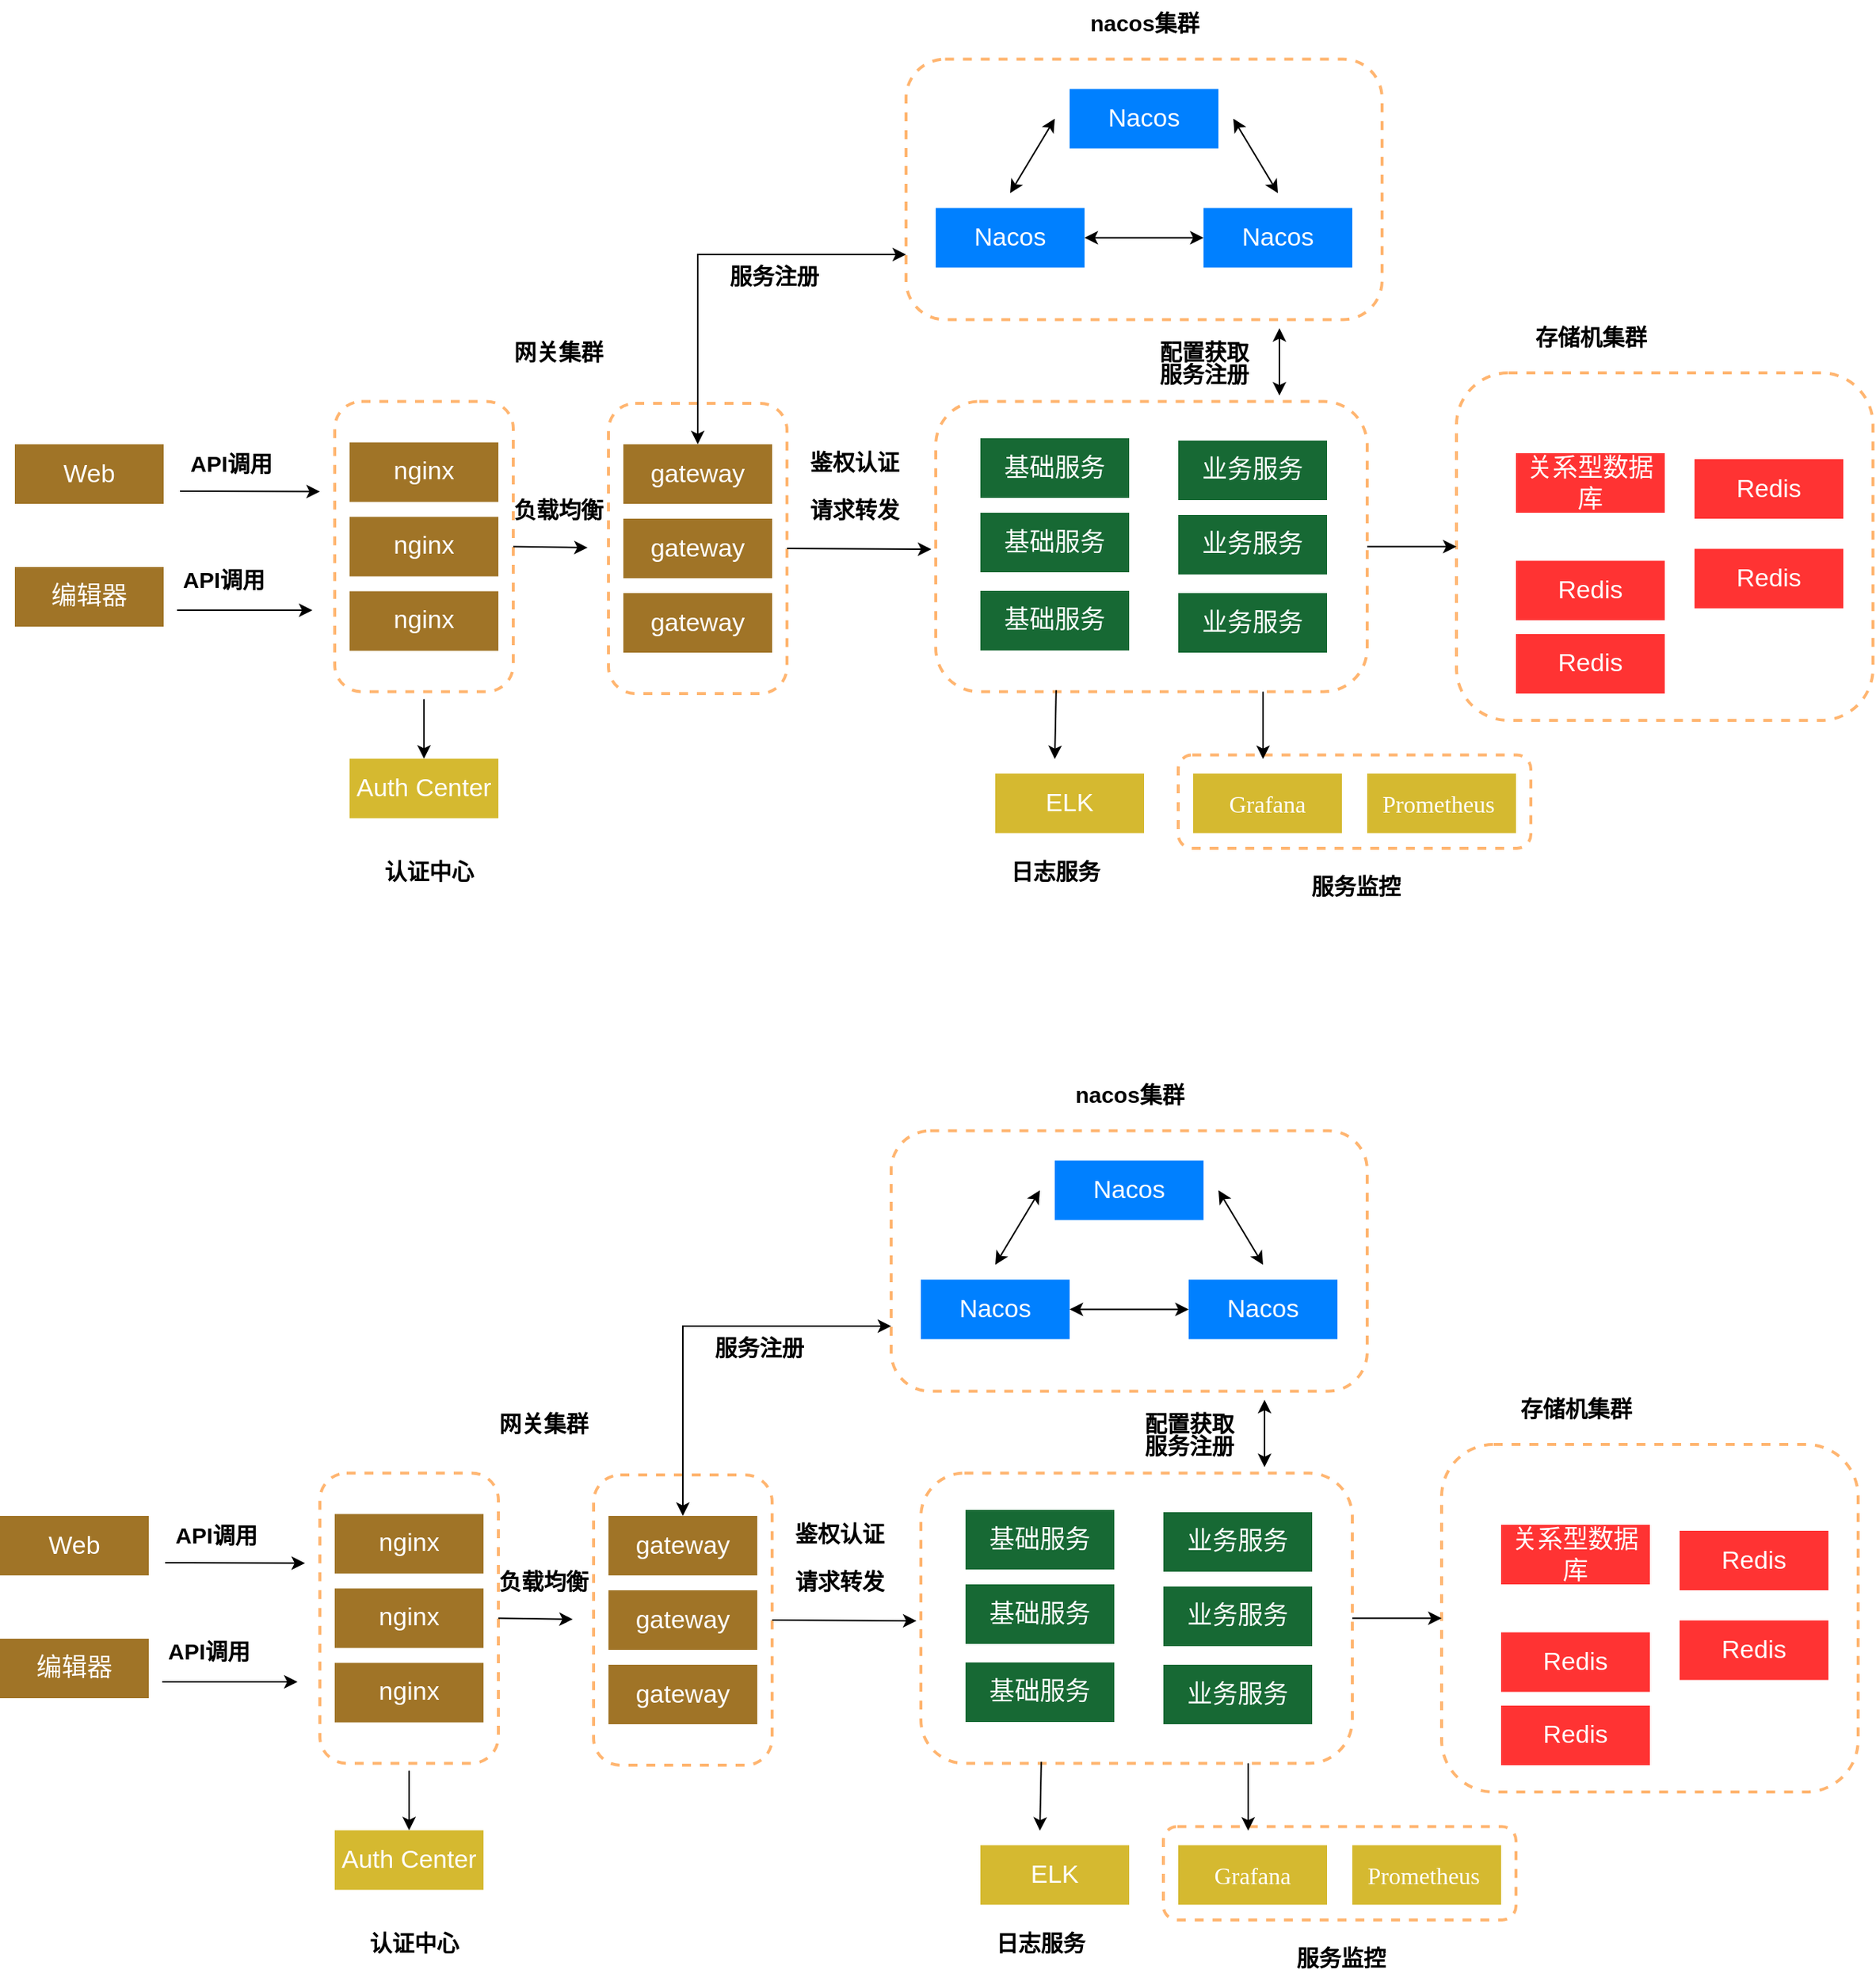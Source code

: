 <mxfile version="26.1.2">
  <diagram name="第 1 页" id="CDN1awkTx7iHZSeHB25q">
    <mxGraphModel dx="2344" dy="817" grid="1" gridSize="10" guides="1" tooltips="1" connect="1" arrows="1" fold="1" page="1" pageScale="1" pageWidth="827" pageHeight="1169" math="0" shadow="0">
      <root>
        <mxCell id="0" />
        <mxCell id="1" parent="0" />
        <mxCell id="YpanblVg95gVwMK05n6i-53" value="" style="rounded=1;whiteSpace=wrap;html=1;dashed=1;strokeColor=#FFB570;strokeWidth=2;" parent="1" vertex="1">
          <mxGeometry x="522" y="587.25" width="237" height="62.75" as="geometry" />
        </mxCell>
        <mxCell id="YpanblVg95gVwMK05n6i-47" value="" style="rounded=1;whiteSpace=wrap;html=1;dashed=1;strokeColor=#FFB570;strokeWidth=2;container=0;" parent="1" vertex="1">
          <mxGeometry x="139" y="351" width="120" height="195" as="geometry" />
        </mxCell>
        <mxCell id="YpanblVg95gVwMK05n6i-1" value="" style="rounded=1;whiteSpace=wrap;html=1;dashed=1;strokeColor=#FFB570;strokeWidth=2;" parent="1" vertex="1">
          <mxGeometry x="709" y="330.5" width="280" height="233.5" as="geometry" />
        </mxCell>
        <mxCell id="YpanblVg95gVwMK05n6i-7" value="" style="endArrow=classic;startArrow=classic;html=1;rounded=0;entryX=0;entryY=0.75;entryDx=0;entryDy=0;" parent="1" source="YpanblVg95gVwMK05n6i-4" target="YpanblVg95gVwMK05n6i-18" edge="1">
          <mxGeometry width="50" height="50" relative="1" as="geometry">
            <mxPoint x="259" y="409.75" as="sourcePoint" />
            <mxPoint x="309" y="359.75" as="targetPoint" />
            <Array as="points">
              <mxPoint x="199" y="251" />
            </Array>
          </mxGeometry>
        </mxCell>
        <mxCell id="YpanblVg95gVwMK05n6i-8" value="" style="endArrow=classic;html=1;rounded=0;" parent="1" edge="1">
          <mxGeometry width="50" height="50" relative="1" as="geometry">
            <mxPoint x="-149" y="410" as="sourcePoint" />
            <mxPoint x="-55" y="410.25" as="targetPoint" />
          </mxGeometry>
        </mxCell>
        <mxCell id="YpanblVg95gVwMK05n6i-9" value="API调用" style="text;html=1;align=center;verticalAlign=middle;resizable=0;points=[];autosize=1;strokeColor=none;fillColor=none;strokeWidth=3;fontSize=15;fontStyle=1" parent="1" vertex="1">
          <mxGeometry x="-155" y="375.75" width="80" height="30" as="geometry" />
        </mxCell>
        <mxCell id="YpanblVg95gVwMK05n6i-10" value="网关集群" style="text;html=1;align=center;verticalAlign=middle;resizable=0;points=[];autosize=1;strokeColor=none;fillColor=none;strokeWidth=3;fontSize=15;fontStyle=1" parent="1" vertex="1">
          <mxGeometry x="65" y="300.5" width="80" height="30" as="geometry" />
        </mxCell>
        <mxCell id="YpanblVg95gVwMK05n6i-11" value="nacos集群" style="text;html=1;align=center;verticalAlign=middle;resizable=0;points=[];autosize=1;strokeColor=none;fillColor=none;strokeWidth=3;fontSize=15;fontStyle=1" parent="1" vertex="1">
          <mxGeometry x="449" y="80" width="100" height="30" as="geometry" />
        </mxCell>
        <mxCell id="YpanblVg95gVwMK05n6i-12" style="edgeStyle=orthogonalEdgeStyle;rounded=0;orthogonalLoop=1;jettySize=auto;html=1;entryX=0;entryY=0.5;entryDx=0;entryDy=0;" parent="1" source="YpanblVg95gVwMK05n6i-13" target="YpanblVg95gVwMK05n6i-1" edge="1">
          <mxGeometry relative="1" as="geometry" />
        </mxCell>
        <mxCell id="YpanblVg95gVwMK05n6i-13" value="" style="rounded=1;whiteSpace=wrap;html=1;dashed=1;strokeColor=#FFB570;strokeWidth=2;" parent="1" vertex="1">
          <mxGeometry x="359" y="349.75" width="290" height="195" as="geometry" />
        </mxCell>
        <mxCell id="YpanblVg95gVwMK05n6i-14" value="&lt;font color=&quot;#ffffff&quot;&gt;基础服务&lt;/font&gt;" style="rounded=0;whiteSpace=wrap;html=1;fillColor=#176934;fontSize=17;strokeColor=none;" parent="1" vertex="1">
          <mxGeometry x="389" y="374.5" width="100" height="40" as="geometry" />
        </mxCell>
        <mxCell id="YpanblVg95gVwMK05n6i-15" value="&lt;span style=&quot;color: rgb(255, 255, 255);&quot;&gt;基础服务&lt;/span&gt;" style="rounded=0;whiteSpace=wrap;html=1;fillColor=#176934;fontSize=17;strokeColor=none;" parent="1" vertex="1">
          <mxGeometry x="389" y="424.5" width="100" height="40" as="geometry" />
        </mxCell>
        <mxCell id="YpanblVg95gVwMK05n6i-16" value="&lt;span style=&quot;color: rgb(255, 255, 255);&quot;&gt;基础服务&lt;/span&gt;" style="rounded=0;whiteSpace=wrap;html=1;fillColor=#176934;fontSize=17;strokeColor=none;" parent="1" vertex="1">
          <mxGeometry x="389" y="477" width="100" height="40" as="geometry" />
        </mxCell>
        <mxCell id="YpanblVg95gVwMK05n6i-17" value="" style="group" parent="1" vertex="1" connectable="0">
          <mxGeometry x="339" y="119.75" width="320" height="175" as="geometry" />
        </mxCell>
        <mxCell id="YpanblVg95gVwMK05n6i-18" value="" style="rounded=1;whiteSpace=wrap;html=1;dashed=1;strokeColor=#FFB570;strokeWidth=2;" parent="YpanblVg95gVwMK05n6i-17" vertex="1">
          <mxGeometry width="320" height="175" as="geometry" />
        </mxCell>
        <mxCell id="YpanblVg95gVwMK05n6i-19" value="&lt;font color=&quot;#ffffff&quot; style=&quot;font-size: 17px;&quot;&gt;Nacos&lt;/font&gt;" style="rounded=0;whiteSpace=wrap;html=1;fillColor=#0080ff;fontSize=17;strokeColor=none;" parent="YpanblVg95gVwMK05n6i-17" vertex="1">
          <mxGeometry x="110" y="20" width="100" height="40" as="geometry" />
        </mxCell>
        <mxCell id="YpanblVg95gVwMK05n6i-20" value="&lt;font color=&quot;#ffffff&quot; style=&quot;font-size: 17px;&quot;&gt;Nacos&lt;/font&gt;" style="rounded=0;whiteSpace=wrap;html=1;fillColor=#0080ff;fontSize=17;strokeColor=none;" parent="YpanblVg95gVwMK05n6i-17" vertex="1">
          <mxGeometry x="200" y="100" width="100" height="40" as="geometry" />
        </mxCell>
        <mxCell id="YpanblVg95gVwMK05n6i-21" value="&lt;font color=&quot;#ffffff&quot; style=&quot;font-size: 17px;&quot;&gt;Nacos&lt;/font&gt;" style="rounded=0;whiteSpace=wrap;html=1;fillColor=#0080ff;fontSize=17;strokeColor=none;" parent="YpanblVg95gVwMK05n6i-17" vertex="1">
          <mxGeometry x="20" y="100" width="100" height="40" as="geometry" />
        </mxCell>
        <mxCell id="YpanblVg95gVwMK05n6i-22" value="" style="endArrow=classic;startArrow=classic;html=1;rounded=0;" parent="YpanblVg95gVwMK05n6i-17" edge="1">
          <mxGeometry width="50" height="50" relative="1" as="geometry">
            <mxPoint x="70" y="90" as="sourcePoint" />
            <mxPoint x="100" y="40" as="targetPoint" />
          </mxGeometry>
        </mxCell>
        <mxCell id="YpanblVg95gVwMK05n6i-23" value="" style="endArrow=classic;startArrow=classic;html=1;rounded=0;" parent="YpanblVg95gVwMK05n6i-17" edge="1">
          <mxGeometry width="50" height="50" relative="1" as="geometry">
            <mxPoint x="250" y="90" as="sourcePoint" />
            <mxPoint x="220" y="40" as="targetPoint" />
          </mxGeometry>
        </mxCell>
        <mxCell id="YpanblVg95gVwMK05n6i-24" value="" style="endArrow=classic;startArrow=classic;html=1;rounded=0;" parent="YpanblVg95gVwMK05n6i-17" edge="1">
          <mxGeometry width="50" height="50" relative="1" as="geometry">
            <mxPoint x="200" y="120" as="sourcePoint" />
            <mxPoint x="120" y="120" as="targetPoint" />
          </mxGeometry>
        </mxCell>
        <mxCell id="YpanblVg95gVwMK05n6i-25" value="" style="endArrow=classic;html=1;rounded=0;exitX=1;exitY=0.5;exitDx=0;exitDy=0;" parent="1" source="YpanblVg95gVwMK05n6i-47" edge="1">
          <mxGeometry width="50" height="50" relative="1" as="geometry">
            <mxPoint x="269" y="445.5" as="sourcePoint" />
            <mxPoint x="356" y="449" as="targetPoint" />
          </mxGeometry>
        </mxCell>
        <mxCell id="YpanblVg95gVwMK05n6i-26" value="&lt;font color=&quot;#ffffff&quot;&gt;Auth Center&lt;/font&gt;" style="rounded=0;whiteSpace=wrap;html=1;fillColor=#d5b930;fontSize=17;strokeColor=none;" parent="1" vertex="1">
          <mxGeometry x="-35" y="589.75" width="100" height="40" as="geometry" />
        </mxCell>
        <mxCell id="YpanblVg95gVwMK05n6i-27" value="" style="endArrow=classic;html=1;rounded=0;entryX=0.5;entryY=0;entryDx=0;entryDy=0;" parent="1" target="YpanblVg95gVwMK05n6i-26" edge="1">
          <mxGeometry width="50" height="50" relative="1" as="geometry">
            <mxPoint x="15" y="549.75" as="sourcePoint" />
            <mxPoint x="45" y="457.75" as="targetPoint" />
          </mxGeometry>
        </mxCell>
        <mxCell id="YpanblVg95gVwMK05n6i-28" value="认证中心" style="text;html=1;align=center;verticalAlign=middle;resizable=0;points=[];autosize=1;strokeColor=none;fillColor=none;strokeWidth=3;fontSize=15;fontStyle=1" parent="1" vertex="1">
          <mxGeometry x="-22" y="649.75" width="80" height="30" as="geometry" />
        </mxCell>
        <mxCell id="YpanblVg95gVwMK05n6i-29" value="&lt;font color=&quot;#ffffff&quot;&gt;ELK&lt;/font&gt;" style="rounded=0;whiteSpace=wrap;html=1;fillColor=#d5b930;fontSize=17;strokeColor=none;" parent="1" vertex="1">
          <mxGeometry x="399" y="599.75" width="100" height="40" as="geometry" />
        </mxCell>
        <mxCell id="YpanblVg95gVwMK05n6i-30" value="" style="endArrow=classic;html=1;rounded=0;exitX=0.279;exitY=0.995;exitDx=0;exitDy=0;exitPerimeter=0;" parent="1" source="YpanblVg95gVwMK05n6i-13" edge="1">
          <mxGeometry width="50" height="50" relative="1" as="geometry">
            <mxPoint x="209" y="554.75" as="sourcePoint" />
            <mxPoint x="439" y="590" as="targetPoint" />
          </mxGeometry>
        </mxCell>
        <mxCell id="YpanblVg95gVwMK05n6i-31" value="日志服务" style="text;html=1;align=center;verticalAlign=middle;resizable=0;points=[];autosize=1;strokeColor=none;fillColor=none;strokeWidth=3;fontSize=15;fontStyle=1" parent="1" vertex="1">
          <mxGeometry x="399" y="650" width="80" height="30" as="geometry" />
        </mxCell>
        <mxCell id="YpanblVg95gVwMK05n6i-32" value="&lt;span style=&quot;font-size:12.0pt;mso-bidi-font-size:&lt;br/&gt;11.0pt;line-height:150%;font-family:&amp;quot;Times New Roman&amp;quot;,serif;mso-fareast-font-family:&lt;br/&gt;宋体;mso-bidi-theme-font:minor-bidi;mso-font-kerning:1.0pt;mso-ansi-language:&lt;br/&gt;EN-US;mso-fareast-language:ZH-CN;mso-bidi-language:AR-SA&quot; lang=&quot;EN-US&quot;&gt;Grafana&lt;/span&gt;" style="rounded=0;whiteSpace=wrap;html=1;fillColor=#d5b930;fontSize=17;strokeColor=none;fontColor=#FFFFFF;" parent="1" vertex="1">
          <mxGeometry x="532" y="599.75" width="100" height="40" as="geometry" />
        </mxCell>
        <mxCell id="YpanblVg95gVwMK05n6i-33" value="" style="endArrow=classic;html=1;rounded=0;exitX=0.279;exitY=0.995;exitDx=0;exitDy=0;exitPerimeter=0;" parent="1" edge="1">
          <mxGeometry width="50" height="50" relative="1" as="geometry">
            <mxPoint x="579" y="544.75" as="sourcePoint" />
            <mxPoint x="579" y="590" as="targetPoint" />
          </mxGeometry>
        </mxCell>
        <mxCell id="YpanblVg95gVwMK05n6i-34" value="服务监控" style="text;html=1;align=center;verticalAlign=middle;resizable=0;points=[];autosize=1;strokeColor=none;fillColor=none;strokeWidth=3;fontSize=15;fontStyle=1" parent="1" vertex="1">
          <mxGeometry x="600.5" y="660" width="80" height="30" as="geometry" />
        </mxCell>
        <mxCell id="YpanblVg95gVwMK05n6i-35" value="&lt;font color=&quot;#ffffff&quot;&gt;关系型数据库&lt;/font&gt;" style="rounded=0;whiteSpace=wrap;html=1;fillColor=#FF3333;fontSize=17;strokeColor=none;" parent="1" vertex="1">
          <mxGeometry x="749" y="384.5" width="100" height="40" as="geometry" />
        </mxCell>
        <mxCell id="YpanblVg95gVwMK05n6i-36" value="&lt;font color=&quot;#ffffff&quot;&gt;Redis&lt;/font&gt;" style="rounded=0;whiteSpace=wrap;html=1;fillColor=#FF3333;fontSize=17;strokeColor=none;" parent="1" vertex="1">
          <mxGeometry x="749" y="456.75" width="100" height="40" as="geometry" />
        </mxCell>
        <mxCell id="YpanblVg95gVwMK05n6i-37" value="&lt;font color=&quot;#ffffff&quot;&gt;业务服务&lt;/font&gt;" style="rounded=0;whiteSpace=wrap;html=1;fillColor=#176934;fontSize=17;strokeColor=none;" parent="1" vertex="1">
          <mxGeometry x="522" y="376" width="100" height="40" as="geometry" />
        </mxCell>
        <mxCell id="YpanblVg95gVwMK05n6i-38" value="&lt;span style=&quot;color: rgb(255, 255, 255);&quot;&gt;业务服务&lt;/span&gt;" style="rounded=0;whiteSpace=wrap;html=1;fillColor=#176934;fontSize=17;strokeColor=none;" parent="1" vertex="1">
          <mxGeometry x="522" y="426" width="100" height="40" as="geometry" />
        </mxCell>
        <mxCell id="YpanblVg95gVwMK05n6i-39" value="&lt;span style=&quot;color: rgb(255, 255, 255);&quot;&gt;业务服务&lt;/span&gt;" style="rounded=0;whiteSpace=wrap;html=1;fillColor=#176934;fontSize=17;strokeColor=none;" parent="1" vertex="1">
          <mxGeometry x="522" y="478.5" width="100" height="40" as="geometry" />
        </mxCell>
        <mxCell id="YpanblVg95gVwMK05n6i-3" value="" style="rounded=1;whiteSpace=wrap;html=1;dashed=1;strokeColor=#FFB570;strokeWidth=2;container=0;" parent="1" vertex="1">
          <mxGeometry x="-45" y="349.75" width="120" height="195" as="geometry" />
        </mxCell>
        <mxCell id="YpanblVg95gVwMK05n6i-4" value="&lt;font color=&quot;#ffffff&quot;&gt;gateway&lt;/font&gt;" style="rounded=0;whiteSpace=wrap;html=1;fillColor=#a07427;fontSize=17;strokeColor=none;container=0;" parent="1" vertex="1">
          <mxGeometry x="149" y="378.5" width="100" height="40" as="geometry" />
        </mxCell>
        <mxCell id="YpanblVg95gVwMK05n6i-5" value="&lt;font color=&quot;#ffffff&quot;&gt;gateway&lt;/font&gt;" style="rounded=0;whiteSpace=wrap;html=1;fillColor=#a07427;fontSize=17;strokeColor=none;container=0;" parent="1" vertex="1">
          <mxGeometry x="149" y="428.5" width="100" height="40" as="geometry" />
        </mxCell>
        <mxCell id="YpanblVg95gVwMK05n6i-6" value="&lt;font color=&quot;#ffffff&quot;&gt;gateway&lt;/font&gt;" style="rounded=0;whiteSpace=wrap;html=1;fillColor=#a07427;fontSize=17;strokeColor=none;container=0;" parent="1" vertex="1">
          <mxGeometry x="149" y="478.5" width="100" height="40" as="geometry" />
        </mxCell>
        <mxCell id="YpanblVg95gVwMK05n6i-40" value="&lt;font color=&quot;#ffffff&quot;&gt;nginx&lt;/font&gt;" style="rounded=0;whiteSpace=wrap;html=1;fillColor=#a07427;fontSize=17;strokeColor=none;container=0;" parent="1" vertex="1">
          <mxGeometry x="-35" y="377.25" width="100" height="40" as="geometry" />
        </mxCell>
        <mxCell id="YpanblVg95gVwMK05n6i-41" value="&lt;span style=&quot;color: rgb(255, 255, 255);&quot;&gt;nginx&lt;/span&gt;" style="rounded=0;whiteSpace=wrap;html=1;fillColor=#a07427;fontSize=17;strokeColor=none;container=0;" parent="1" vertex="1">
          <mxGeometry x="-35" y="427.25" width="100" height="40" as="geometry" />
        </mxCell>
        <mxCell id="YpanblVg95gVwMK05n6i-42" value="&lt;span style=&quot;color: rgb(255, 255, 255);&quot;&gt;nginx&lt;/span&gt;" style="rounded=0;whiteSpace=wrap;html=1;fillColor=#a07427;fontSize=17;strokeColor=none;container=0;" parent="1" vertex="1">
          <mxGeometry x="-35" y="477.25" width="100" height="40" as="geometry" />
        </mxCell>
        <mxCell id="YpanblVg95gVwMK05n6i-43" value="&lt;font color=&quot;#ffffff&quot;&gt;Web&lt;/font&gt;" style="rounded=0;whiteSpace=wrap;html=1;fillColor=#a07427;fontSize=17;strokeColor=none;container=0;" parent="1" vertex="1">
          <mxGeometry x="-260" y="378.5" width="100" height="40" as="geometry" />
        </mxCell>
        <mxCell id="YpanblVg95gVwMK05n6i-44" value="&lt;font color=&quot;#ffffff&quot;&gt;编辑器&lt;/font&gt;" style="rounded=0;whiteSpace=wrap;html=1;fillColor=#a07427;fontSize=17;strokeColor=none;container=0;" parent="1" vertex="1">
          <mxGeometry x="-260" y="461" width="100" height="40" as="geometry" />
        </mxCell>
        <mxCell id="YpanblVg95gVwMK05n6i-45" value="" style="endArrow=classic;html=1;rounded=0;" parent="1" edge="1">
          <mxGeometry width="50" height="50" relative="1" as="geometry">
            <mxPoint x="-151" y="490" as="sourcePoint" />
            <mxPoint x="-60" y="490" as="targetPoint" />
          </mxGeometry>
        </mxCell>
        <mxCell id="YpanblVg95gVwMK05n6i-46" value="API调用" style="text;html=1;align=center;verticalAlign=middle;resizable=0;points=[];autosize=1;strokeColor=none;fillColor=none;strokeWidth=3;fontSize=15;fontStyle=1" parent="1" vertex="1">
          <mxGeometry x="-160" y="453.5" width="80" height="30" as="geometry" />
        </mxCell>
        <mxCell id="YpanblVg95gVwMK05n6i-48" value="" style="endArrow=classic;html=1;rounded=0;exitX=1;exitY=0.5;exitDx=0;exitDy=0;" parent="1" source="YpanblVg95gVwMK05n6i-3" edge="1">
          <mxGeometry width="50" height="50" relative="1" as="geometry">
            <mxPoint x="39" y="442.25" as="sourcePoint" />
            <mxPoint x="125" y="448" as="targetPoint" />
          </mxGeometry>
        </mxCell>
        <mxCell id="YpanblVg95gVwMK05n6i-50" value="负载均衡" style="text;html=1;align=center;verticalAlign=middle;resizable=0;points=[];autosize=1;strokeColor=none;fillColor=none;strokeWidth=3;fontSize=15;fontStyle=1" parent="1" vertex="1">
          <mxGeometry x="65" y="407.25" width="80" height="30" as="geometry" />
        </mxCell>
        <mxCell id="YpanblVg95gVwMK05n6i-51" value="请求转发" style="text;html=1;align=center;verticalAlign=middle;resizable=0;points=[];autosize=1;strokeColor=none;fillColor=none;strokeWidth=3;fontSize=15;fontStyle=1" parent="1" vertex="1">
          <mxGeometry x="264" y="407.25" width="80" height="30" as="geometry" />
        </mxCell>
        <mxCell id="YpanblVg95gVwMK05n6i-52" value="&lt;span lang=&quot;EN-US&quot; style=&quot;font-size:12.0pt;mso-bidi-font-size:&lt;br/&gt;11.0pt;line-height:150%;font-family:&amp;quot;Times New Roman&amp;quot;,serif;mso-fareast-font-family:&lt;br/&gt;宋体;mso-bidi-theme-font:minor-bidi;mso-font-kerning:1.0pt;mso-ansi-language:&lt;br/&gt;EN-US;mso-fareast-language:ZH-CN;mso-bidi-language:AR-SA&quot;&gt;Prometheus&amp;nbsp;&lt;/span&gt;" style="rounded=0;whiteSpace=wrap;html=1;fillColor=#d5b930;fontSize=17;strokeColor=none;fontColor=#FFFFFF;" parent="1" vertex="1">
          <mxGeometry x="649" y="599.75" width="100" height="40" as="geometry" />
        </mxCell>
        <mxCell id="YpanblVg95gVwMK05n6i-54" value="存储机集群" style="text;html=1;align=center;verticalAlign=middle;resizable=0;points=[];autosize=1;strokeColor=none;fillColor=none;strokeWidth=3;fontSize=15;fontStyle=1" parent="1" vertex="1">
          <mxGeometry x="749" y="291" width="100" height="30" as="geometry" />
        </mxCell>
        <mxCell id="YpanblVg95gVwMK05n6i-56" value="&lt;font color=&quot;#ffffff&quot;&gt;Redis&lt;/font&gt;" style="rounded=0;whiteSpace=wrap;html=1;fillColor=#FF3333;fontSize=17;strokeColor=none;" parent="1" vertex="1">
          <mxGeometry x="749" y="506" width="100" height="40" as="geometry" />
        </mxCell>
        <mxCell id="YpanblVg95gVwMK05n6i-57" value="&lt;font color=&quot;#ffffff&quot;&gt;Redis&lt;/font&gt;" style="rounded=0;whiteSpace=wrap;html=1;fillColor=#FF3333;fontSize=17;strokeColor=none;" parent="1" vertex="1">
          <mxGeometry x="869" y="388.5" width="100" height="40" as="geometry" />
        </mxCell>
        <mxCell id="YpanblVg95gVwMK05n6i-58" value="&lt;font color=&quot;#ffffff&quot;&gt;Redis&lt;/font&gt;" style="rounded=0;whiteSpace=wrap;html=1;fillColor=#FF3333;fontSize=17;strokeColor=none;" parent="1" vertex="1">
          <mxGeometry x="869" y="448.75" width="100" height="40" as="geometry" />
        </mxCell>
        <mxCell id="YpanblVg95gVwMK05n6i-60" value="服务注册" style="text;html=1;align=center;verticalAlign=middle;resizable=0;points=[];autosize=1;strokeColor=none;fillColor=none;strokeWidth=3;fontSize=15;fontStyle=1" parent="1" vertex="1">
          <mxGeometry x="210" y="250" width="80" height="30" as="geometry" />
        </mxCell>
        <mxCell id="YpanblVg95gVwMK05n6i-61" value="鉴权认证" style="text;html=1;align=center;verticalAlign=middle;resizable=0;points=[];autosize=1;strokeColor=none;fillColor=none;strokeWidth=3;fontSize=15;fontStyle=1" parent="1" vertex="1">
          <mxGeometry x="264" y="374.5" width="80" height="30" as="geometry" />
        </mxCell>
        <mxCell id="YpanblVg95gVwMK05n6i-62" value="服务注册" style="text;html=1;align=center;verticalAlign=middle;resizable=0;points=[];autosize=1;strokeColor=none;fillColor=none;strokeWidth=3;fontSize=15;fontStyle=1" parent="1" vertex="1">
          <mxGeometry x="499" y="315.75" width="80" height="30" as="geometry" />
        </mxCell>
        <mxCell id="YpanblVg95gVwMK05n6i-63" value="" style="endArrow=classic;html=1;rounded=0;exitX=0.279;exitY=0.995;exitDx=0;exitDy=0;exitPerimeter=0;startArrow=classic;startFill=1;" parent="1" edge="1">
          <mxGeometry width="50" height="50" relative="1" as="geometry">
            <mxPoint x="590" y="300.5" as="sourcePoint" />
            <mxPoint x="590" y="345.75" as="targetPoint" />
          </mxGeometry>
        </mxCell>
        <mxCell id="YpanblVg95gVwMK05n6i-64" value="配置获取" style="text;html=1;align=center;verticalAlign=middle;resizable=0;points=[];autosize=1;strokeColor=none;fillColor=none;strokeWidth=3;fontSize=15;fontStyle=1" parent="1" vertex="1">
          <mxGeometry x="499" y="300.5" width="80" height="30" as="geometry" />
        </mxCell>
        <mxCell id="xLjhcjiEux8-4FWyUihL-1" value="" style="rounded=1;whiteSpace=wrap;html=1;dashed=1;strokeColor=#FFB570;strokeWidth=2;" vertex="1" parent="1">
          <mxGeometry x="512" y="1307.25" width="237" height="62.75" as="geometry" />
        </mxCell>
        <mxCell id="xLjhcjiEux8-4FWyUihL-2" value="" style="rounded=1;whiteSpace=wrap;html=1;dashed=1;strokeColor=#FFB570;strokeWidth=2;container=0;" vertex="1" parent="1">
          <mxGeometry x="129" y="1071" width="120" height="195" as="geometry" />
        </mxCell>
        <mxCell id="xLjhcjiEux8-4FWyUihL-3" value="" style="rounded=1;whiteSpace=wrap;html=1;dashed=1;strokeColor=#FFB570;strokeWidth=2;" vertex="1" parent="1">
          <mxGeometry x="699" y="1050.5" width="280" height="233.5" as="geometry" />
        </mxCell>
        <mxCell id="xLjhcjiEux8-4FWyUihL-4" value="" style="endArrow=classic;startArrow=classic;html=1;rounded=0;entryX=0;entryY=0.75;entryDx=0;entryDy=0;" edge="1" parent="1" source="xLjhcjiEux8-4FWyUihL-38" target="xLjhcjiEux8-4FWyUihL-15">
          <mxGeometry width="50" height="50" relative="1" as="geometry">
            <mxPoint x="249" y="1129.75" as="sourcePoint" />
            <mxPoint x="299" y="1079.75" as="targetPoint" />
            <Array as="points">
              <mxPoint x="189" y="971" />
            </Array>
          </mxGeometry>
        </mxCell>
        <mxCell id="xLjhcjiEux8-4FWyUihL-5" value="" style="endArrow=classic;html=1;rounded=0;" edge="1" parent="1">
          <mxGeometry width="50" height="50" relative="1" as="geometry">
            <mxPoint x="-159" y="1130" as="sourcePoint" />
            <mxPoint x="-65" y="1130.25" as="targetPoint" />
          </mxGeometry>
        </mxCell>
        <mxCell id="xLjhcjiEux8-4FWyUihL-6" value="API调用" style="text;html=1;align=center;verticalAlign=middle;resizable=0;points=[];autosize=1;strokeColor=none;fillColor=none;strokeWidth=3;fontSize=15;fontStyle=1" vertex="1" parent="1">
          <mxGeometry x="-165" y="1095.75" width="80" height="30" as="geometry" />
        </mxCell>
        <mxCell id="xLjhcjiEux8-4FWyUihL-7" value="网关集群" style="text;html=1;align=center;verticalAlign=middle;resizable=0;points=[];autosize=1;strokeColor=none;fillColor=none;strokeWidth=3;fontSize=15;fontStyle=1" vertex="1" parent="1">
          <mxGeometry x="55" y="1020.5" width="80" height="30" as="geometry" />
        </mxCell>
        <mxCell id="xLjhcjiEux8-4FWyUihL-8" value="nacos集群" style="text;html=1;align=center;verticalAlign=middle;resizable=0;points=[];autosize=1;strokeColor=none;fillColor=none;strokeWidth=3;fontSize=15;fontStyle=1" vertex="1" parent="1">
          <mxGeometry x="439" y="800" width="100" height="30" as="geometry" />
        </mxCell>
        <mxCell id="xLjhcjiEux8-4FWyUihL-9" style="edgeStyle=orthogonalEdgeStyle;rounded=0;orthogonalLoop=1;jettySize=auto;html=1;entryX=0;entryY=0.5;entryDx=0;entryDy=0;" edge="1" parent="1" source="xLjhcjiEux8-4FWyUihL-10" target="xLjhcjiEux8-4FWyUihL-3">
          <mxGeometry relative="1" as="geometry" />
        </mxCell>
        <mxCell id="xLjhcjiEux8-4FWyUihL-10" value="" style="rounded=1;whiteSpace=wrap;html=1;dashed=1;strokeColor=#FFB570;strokeWidth=2;" vertex="1" parent="1">
          <mxGeometry x="349" y="1069.75" width="290" height="195" as="geometry" />
        </mxCell>
        <mxCell id="xLjhcjiEux8-4FWyUihL-11" value="&lt;font color=&quot;#ffffff&quot;&gt;基础服务&lt;/font&gt;" style="rounded=0;whiteSpace=wrap;html=1;fillColor=#176934;fontSize=17;strokeColor=none;" vertex="1" parent="1">
          <mxGeometry x="379" y="1094.5" width="100" height="40" as="geometry" />
        </mxCell>
        <mxCell id="xLjhcjiEux8-4FWyUihL-12" value="&lt;span style=&quot;color: rgb(255, 255, 255);&quot;&gt;基础服务&lt;/span&gt;" style="rounded=0;whiteSpace=wrap;html=1;fillColor=#176934;fontSize=17;strokeColor=none;" vertex="1" parent="1">
          <mxGeometry x="379" y="1144.5" width="100" height="40" as="geometry" />
        </mxCell>
        <mxCell id="xLjhcjiEux8-4FWyUihL-13" value="&lt;span style=&quot;color: rgb(255, 255, 255);&quot;&gt;基础服务&lt;/span&gt;" style="rounded=0;whiteSpace=wrap;html=1;fillColor=#176934;fontSize=17;strokeColor=none;" vertex="1" parent="1">
          <mxGeometry x="379" y="1197" width="100" height="40" as="geometry" />
        </mxCell>
        <mxCell id="xLjhcjiEux8-4FWyUihL-14" value="" style="group" vertex="1" connectable="0" parent="1">
          <mxGeometry x="329" y="839.75" width="320" height="175" as="geometry" />
        </mxCell>
        <mxCell id="xLjhcjiEux8-4FWyUihL-15" value="" style="rounded=1;whiteSpace=wrap;html=1;dashed=1;strokeColor=#FFB570;strokeWidth=2;" vertex="1" parent="xLjhcjiEux8-4FWyUihL-14">
          <mxGeometry width="320" height="175" as="geometry" />
        </mxCell>
        <mxCell id="xLjhcjiEux8-4FWyUihL-16" value="&lt;font color=&quot;#ffffff&quot; style=&quot;font-size: 17px;&quot;&gt;Nacos&lt;/font&gt;" style="rounded=0;whiteSpace=wrap;html=1;fillColor=#0080ff;fontSize=17;strokeColor=none;" vertex="1" parent="xLjhcjiEux8-4FWyUihL-14">
          <mxGeometry x="110" y="20" width="100" height="40" as="geometry" />
        </mxCell>
        <mxCell id="xLjhcjiEux8-4FWyUihL-17" value="&lt;font color=&quot;#ffffff&quot; style=&quot;font-size: 17px;&quot;&gt;Nacos&lt;/font&gt;" style="rounded=0;whiteSpace=wrap;html=1;fillColor=#0080ff;fontSize=17;strokeColor=none;" vertex="1" parent="xLjhcjiEux8-4FWyUihL-14">
          <mxGeometry x="200" y="100" width="100" height="40" as="geometry" />
        </mxCell>
        <mxCell id="xLjhcjiEux8-4FWyUihL-18" value="&lt;font color=&quot;#ffffff&quot; style=&quot;font-size: 17px;&quot;&gt;Nacos&lt;/font&gt;" style="rounded=0;whiteSpace=wrap;html=1;fillColor=#0080ff;fontSize=17;strokeColor=none;" vertex="1" parent="xLjhcjiEux8-4FWyUihL-14">
          <mxGeometry x="20" y="100" width="100" height="40" as="geometry" />
        </mxCell>
        <mxCell id="xLjhcjiEux8-4FWyUihL-19" value="" style="endArrow=classic;startArrow=classic;html=1;rounded=0;" edge="1" parent="xLjhcjiEux8-4FWyUihL-14">
          <mxGeometry width="50" height="50" relative="1" as="geometry">
            <mxPoint x="70" y="90" as="sourcePoint" />
            <mxPoint x="100" y="40" as="targetPoint" />
          </mxGeometry>
        </mxCell>
        <mxCell id="xLjhcjiEux8-4FWyUihL-20" value="" style="endArrow=classic;startArrow=classic;html=1;rounded=0;" edge="1" parent="xLjhcjiEux8-4FWyUihL-14">
          <mxGeometry width="50" height="50" relative="1" as="geometry">
            <mxPoint x="250" y="90" as="sourcePoint" />
            <mxPoint x="220" y="40" as="targetPoint" />
          </mxGeometry>
        </mxCell>
        <mxCell id="xLjhcjiEux8-4FWyUihL-21" value="" style="endArrow=classic;startArrow=classic;html=1;rounded=0;" edge="1" parent="xLjhcjiEux8-4FWyUihL-14">
          <mxGeometry width="50" height="50" relative="1" as="geometry">
            <mxPoint x="200" y="120" as="sourcePoint" />
            <mxPoint x="120" y="120" as="targetPoint" />
          </mxGeometry>
        </mxCell>
        <mxCell id="xLjhcjiEux8-4FWyUihL-22" value="" style="endArrow=classic;html=1;rounded=0;exitX=1;exitY=0.5;exitDx=0;exitDy=0;" edge="1" parent="1" source="xLjhcjiEux8-4FWyUihL-2">
          <mxGeometry width="50" height="50" relative="1" as="geometry">
            <mxPoint x="259" y="1165.5" as="sourcePoint" />
            <mxPoint x="346" y="1169" as="targetPoint" />
          </mxGeometry>
        </mxCell>
        <mxCell id="xLjhcjiEux8-4FWyUihL-23" value="&lt;font color=&quot;#ffffff&quot;&gt;Auth Center&lt;/font&gt;" style="rounded=0;whiteSpace=wrap;html=1;fillColor=#d5b930;fontSize=17;strokeColor=none;" vertex="1" parent="1">
          <mxGeometry x="-45" y="1309.75" width="100" height="40" as="geometry" />
        </mxCell>
        <mxCell id="xLjhcjiEux8-4FWyUihL-24" value="" style="endArrow=classic;html=1;rounded=0;entryX=0.5;entryY=0;entryDx=0;entryDy=0;" edge="1" parent="1" target="xLjhcjiEux8-4FWyUihL-23">
          <mxGeometry width="50" height="50" relative="1" as="geometry">
            <mxPoint x="5" y="1269.75" as="sourcePoint" />
            <mxPoint x="35" y="1177.75" as="targetPoint" />
          </mxGeometry>
        </mxCell>
        <mxCell id="xLjhcjiEux8-4FWyUihL-25" value="认证中心" style="text;html=1;align=center;verticalAlign=middle;resizable=0;points=[];autosize=1;strokeColor=none;fillColor=none;strokeWidth=3;fontSize=15;fontStyle=1" vertex="1" parent="1">
          <mxGeometry x="-32" y="1369.75" width="80" height="30" as="geometry" />
        </mxCell>
        <mxCell id="xLjhcjiEux8-4FWyUihL-26" value="&lt;font color=&quot;#ffffff&quot;&gt;ELK&lt;/font&gt;" style="rounded=0;whiteSpace=wrap;html=1;fillColor=#d5b930;fontSize=17;strokeColor=none;" vertex="1" parent="1">
          <mxGeometry x="389" y="1319.75" width="100" height="40" as="geometry" />
        </mxCell>
        <mxCell id="xLjhcjiEux8-4FWyUihL-27" value="" style="endArrow=classic;html=1;rounded=0;exitX=0.279;exitY=0.995;exitDx=0;exitDy=0;exitPerimeter=0;" edge="1" parent="1" source="xLjhcjiEux8-4FWyUihL-10">
          <mxGeometry width="50" height="50" relative="1" as="geometry">
            <mxPoint x="199" y="1274.75" as="sourcePoint" />
            <mxPoint x="429" y="1310" as="targetPoint" />
          </mxGeometry>
        </mxCell>
        <mxCell id="xLjhcjiEux8-4FWyUihL-28" value="日志服务" style="text;html=1;align=center;verticalAlign=middle;resizable=0;points=[];autosize=1;strokeColor=none;fillColor=none;strokeWidth=3;fontSize=15;fontStyle=1" vertex="1" parent="1">
          <mxGeometry x="389" y="1370" width="80" height="30" as="geometry" />
        </mxCell>
        <mxCell id="xLjhcjiEux8-4FWyUihL-29" value="&lt;span style=&quot;font-size:12.0pt;mso-bidi-font-size:&lt;br/&gt;11.0pt;line-height:150%;font-family:&amp;quot;Times New Roman&amp;quot;,serif;mso-fareast-font-family:&lt;br/&gt;宋体;mso-bidi-theme-font:minor-bidi;mso-font-kerning:1.0pt;mso-ansi-language:&lt;br/&gt;EN-US;mso-fareast-language:ZH-CN;mso-bidi-language:AR-SA&quot; lang=&quot;EN-US&quot;&gt;Grafana&lt;/span&gt;" style="rounded=0;whiteSpace=wrap;html=1;fillColor=#d5b930;fontSize=17;strokeColor=none;fontColor=#FFFFFF;" vertex="1" parent="1">
          <mxGeometry x="522" y="1319.75" width="100" height="40" as="geometry" />
        </mxCell>
        <mxCell id="xLjhcjiEux8-4FWyUihL-30" value="" style="endArrow=classic;html=1;rounded=0;exitX=0.279;exitY=0.995;exitDx=0;exitDy=0;exitPerimeter=0;" edge="1" parent="1">
          <mxGeometry width="50" height="50" relative="1" as="geometry">
            <mxPoint x="569" y="1264.75" as="sourcePoint" />
            <mxPoint x="569" y="1310" as="targetPoint" />
          </mxGeometry>
        </mxCell>
        <mxCell id="xLjhcjiEux8-4FWyUihL-31" value="服务监控" style="text;html=1;align=center;verticalAlign=middle;resizable=0;points=[];autosize=1;strokeColor=none;fillColor=none;strokeWidth=3;fontSize=15;fontStyle=1" vertex="1" parent="1">
          <mxGeometry x="590.5" y="1380" width="80" height="30" as="geometry" />
        </mxCell>
        <mxCell id="xLjhcjiEux8-4FWyUihL-32" value="&lt;font color=&quot;#ffffff&quot;&gt;关系型数据库&lt;/font&gt;" style="rounded=0;whiteSpace=wrap;html=1;fillColor=#FF3333;fontSize=17;strokeColor=none;" vertex="1" parent="1">
          <mxGeometry x="739" y="1104.5" width="100" height="40" as="geometry" />
        </mxCell>
        <mxCell id="xLjhcjiEux8-4FWyUihL-33" value="&lt;font color=&quot;#ffffff&quot;&gt;Redis&lt;/font&gt;" style="rounded=0;whiteSpace=wrap;html=1;fillColor=#FF3333;fontSize=17;strokeColor=none;" vertex="1" parent="1">
          <mxGeometry x="739" y="1176.75" width="100" height="40" as="geometry" />
        </mxCell>
        <mxCell id="xLjhcjiEux8-4FWyUihL-34" value="&lt;font color=&quot;#ffffff&quot;&gt;业务服务&lt;/font&gt;" style="rounded=0;whiteSpace=wrap;html=1;fillColor=#176934;fontSize=17;strokeColor=none;" vertex="1" parent="1">
          <mxGeometry x="512" y="1096" width="100" height="40" as="geometry" />
        </mxCell>
        <mxCell id="xLjhcjiEux8-4FWyUihL-35" value="&lt;span style=&quot;color: rgb(255, 255, 255);&quot;&gt;业务服务&lt;/span&gt;" style="rounded=0;whiteSpace=wrap;html=1;fillColor=#176934;fontSize=17;strokeColor=none;" vertex="1" parent="1">
          <mxGeometry x="512" y="1146" width="100" height="40" as="geometry" />
        </mxCell>
        <mxCell id="xLjhcjiEux8-4FWyUihL-36" value="&lt;span style=&quot;color: rgb(255, 255, 255);&quot;&gt;业务服务&lt;/span&gt;" style="rounded=0;whiteSpace=wrap;html=1;fillColor=#176934;fontSize=17;strokeColor=none;" vertex="1" parent="1">
          <mxGeometry x="512" y="1198.5" width="100" height="40" as="geometry" />
        </mxCell>
        <mxCell id="xLjhcjiEux8-4FWyUihL-37" value="" style="rounded=1;whiteSpace=wrap;html=1;dashed=1;strokeColor=#FFB570;strokeWidth=2;container=0;" vertex="1" parent="1">
          <mxGeometry x="-55" y="1069.75" width="120" height="195" as="geometry" />
        </mxCell>
        <mxCell id="xLjhcjiEux8-4FWyUihL-38" value="&lt;font color=&quot;#ffffff&quot;&gt;gateway&lt;/font&gt;" style="rounded=0;whiteSpace=wrap;html=1;fillColor=#a07427;fontSize=17;strokeColor=none;container=0;" vertex="1" parent="1">
          <mxGeometry x="139" y="1098.5" width="100" height="40" as="geometry" />
        </mxCell>
        <mxCell id="xLjhcjiEux8-4FWyUihL-39" value="&lt;font color=&quot;#ffffff&quot;&gt;gateway&lt;/font&gt;" style="rounded=0;whiteSpace=wrap;html=1;fillColor=#a07427;fontSize=17;strokeColor=none;container=0;" vertex="1" parent="1">
          <mxGeometry x="139" y="1148.5" width="100" height="40" as="geometry" />
        </mxCell>
        <mxCell id="xLjhcjiEux8-4FWyUihL-40" value="&lt;font color=&quot;#ffffff&quot;&gt;gateway&lt;/font&gt;" style="rounded=0;whiteSpace=wrap;html=1;fillColor=#a07427;fontSize=17;strokeColor=none;container=0;" vertex="1" parent="1">
          <mxGeometry x="139" y="1198.5" width="100" height="40" as="geometry" />
        </mxCell>
        <mxCell id="xLjhcjiEux8-4FWyUihL-41" value="&lt;font color=&quot;#ffffff&quot;&gt;nginx&lt;/font&gt;" style="rounded=0;whiteSpace=wrap;html=1;fillColor=#a07427;fontSize=17;strokeColor=none;container=0;" vertex="1" parent="1">
          <mxGeometry x="-45" y="1097.25" width="100" height="40" as="geometry" />
        </mxCell>
        <mxCell id="xLjhcjiEux8-4FWyUihL-42" value="&lt;span style=&quot;color: rgb(255, 255, 255);&quot;&gt;nginx&lt;/span&gt;" style="rounded=0;whiteSpace=wrap;html=1;fillColor=#a07427;fontSize=17;strokeColor=none;container=0;" vertex="1" parent="1">
          <mxGeometry x="-45" y="1147.25" width="100" height="40" as="geometry" />
        </mxCell>
        <mxCell id="xLjhcjiEux8-4FWyUihL-43" value="&lt;span style=&quot;color: rgb(255, 255, 255);&quot;&gt;nginx&lt;/span&gt;" style="rounded=0;whiteSpace=wrap;html=1;fillColor=#a07427;fontSize=17;strokeColor=none;container=0;" vertex="1" parent="1">
          <mxGeometry x="-45" y="1197.25" width="100" height="40" as="geometry" />
        </mxCell>
        <mxCell id="xLjhcjiEux8-4FWyUihL-44" value="&lt;font color=&quot;#ffffff&quot;&gt;Web&lt;/font&gt;" style="rounded=0;whiteSpace=wrap;html=1;fillColor=#a07427;fontSize=17;strokeColor=none;container=0;" vertex="1" parent="1">
          <mxGeometry x="-270" y="1098.5" width="100" height="40" as="geometry" />
        </mxCell>
        <mxCell id="xLjhcjiEux8-4FWyUihL-45" value="&lt;font color=&quot;#ffffff&quot;&gt;编辑器&lt;/font&gt;" style="rounded=0;whiteSpace=wrap;html=1;fillColor=#a07427;fontSize=17;strokeColor=none;container=0;" vertex="1" parent="1">
          <mxGeometry x="-270" y="1181" width="100" height="40" as="geometry" />
        </mxCell>
        <mxCell id="xLjhcjiEux8-4FWyUihL-46" value="" style="endArrow=classic;html=1;rounded=0;" edge="1" parent="1">
          <mxGeometry width="50" height="50" relative="1" as="geometry">
            <mxPoint x="-161" y="1210" as="sourcePoint" />
            <mxPoint x="-70" y="1210" as="targetPoint" />
          </mxGeometry>
        </mxCell>
        <mxCell id="xLjhcjiEux8-4FWyUihL-47" value="API调用" style="text;html=1;align=center;verticalAlign=middle;resizable=0;points=[];autosize=1;strokeColor=none;fillColor=none;strokeWidth=3;fontSize=15;fontStyle=1" vertex="1" parent="1">
          <mxGeometry x="-170" y="1173.5" width="80" height="30" as="geometry" />
        </mxCell>
        <mxCell id="xLjhcjiEux8-4FWyUihL-48" value="" style="endArrow=classic;html=1;rounded=0;exitX=1;exitY=0.5;exitDx=0;exitDy=0;" edge="1" parent="1" source="xLjhcjiEux8-4FWyUihL-37">
          <mxGeometry width="50" height="50" relative="1" as="geometry">
            <mxPoint x="29" y="1162.25" as="sourcePoint" />
            <mxPoint x="115" y="1168" as="targetPoint" />
          </mxGeometry>
        </mxCell>
        <mxCell id="xLjhcjiEux8-4FWyUihL-49" value="负载均衡" style="text;html=1;align=center;verticalAlign=middle;resizable=0;points=[];autosize=1;strokeColor=none;fillColor=none;strokeWidth=3;fontSize=15;fontStyle=1" vertex="1" parent="1">
          <mxGeometry x="55" y="1127.25" width="80" height="30" as="geometry" />
        </mxCell>
        <mxCell id="xLjhcjiEux8-4FWyUihL-50" value="请求转发" style="text;html=1;align=center;verticalAlign=middle;resizable=0;points=[];autosize=1;strokeColor=none;fillColor=none;strokeWidth=3;fontSize=15;fontStyle=1" vertex="1" parent="1">
          <mxGeometry x="254" y="1127.25" width="80" height="30" as="geometry" />
        </mxCell>
        <mxCell id="xLjhcjiEux8-4FWyUihL-51" value="&lt;span lang=&quot;EN-US&quot; style=&quot;font-size:12.0pt;mso-bidi-font-size:&lt;br/&gt;11.0pt;line-height:150%;font-family:&amp;quot;Times New Roman&amp;quot;,serif;mso-fareast-font-family:&lt;br/&gt;宋体;mso-bidi-theme-font:minor-bidi;mso-font-kerning:1.0pt;mso-ansi-language:&lt;br/&gt;EN-US;mso-fareast-language:ZH-CN;mso-bidi-language:AR-SA&quot;&gt;Prometheus&amp;nbsp;&lt;/span&gt;" style="rounded=0;whiteSpace=wrap;html=1;fillColor=#d5b930;fontSize=17;strokeColor=none;fontColor=#FFFFFF;" vertex="1" parent="1">
          <mxGeometry x="639" y="1319.75" width="100" height="40" as="geometry" />
        </mxCell>
        <mxCell id="xLjhcjiEux8-4FWyUihL-52" value="存储机集群" style="text;html=1;align=center;verticalAlign=middle;resizable=0;points=[];autosize=1;strokeColor=none;fillColor=none;strokeWidth=3;fontSize=15;fontStyle=1" vertex="1" parent="1">
          <mxGeometry x="739" y="1011" width="100" height="30" as="geometry" />
        </mxCell>
        <mxCell id="xLjhcjiEux8-4FWyUihL-53" value="&lt;font color=&quot;#ffffff&quot;&gt;Redis&lt;/font&gt;" style="rounded=0;whiteSpace=wrap;html=1;fillColor=#FF3333;fontSize=17;strokeColor=none;" vertex="1" parent="1">
          <mxGeometry x="739" y="1226" width="100" height="40" as="geometry" />
        </mxCell>
        <mxCell id="xLjhcjiEux8-4FWyUihL-54" value="&lt;font color=&quot;#ffffff&quot;&gt;Redis&lt;/font&gt;" style="rounded=0;whiteSpace=wrap;html=1;fillColor=#FF3333;fontSize=17;strokeColor=none;" vertex="1" parent="1">
          <mxGeometry x="859" y="1108.5" width="100" height="40" as="geometry" />
        </mxCell>
        <mxCell id="xLjhcjiEux8-4FWyUihL-55" value="&lt;font color=&quot;#ffffff&quot;&gt;Redis&lt;/font&gt;" style="rounded=0;whiteSpace=wrap;html=1;fillColor=#FF3333;fontSize=17;strokeColor=none;" vertex="1" parent="1">
          <mxGeometry x="859" y="1168.75" width="100" height="40" as="geometry" />
        </mxCell>
        <mxCell id="xLjhcjiEux8-4FWyUihL-56" value="服务注册" style="text;html=1;align=center;verticalAlign=middle;resizable=0;points=[];autosize=1;strokeColor=none;fillColor=none;strokeWidth=3;fontSize=15;fontStyle=1" vertex="1" parent="1">
          <mxGeometry x="200" y="970" width="80" height="30" as="geometry" />
        </mxCell>
        <mxCell id="xLjhcjiEux8-4FWyUihL-57" value="鉴权认证" style="text;html=1;align=center;verticalAlign=middle;resizable=0;points=[];autosize=1;strokeColor=none;fillColor=none;strokeWidth=3;fontSize=15;fontStyle=1" vertex="1" parent="1">
          <mxGeometry x="254" y="1094.5" width="80" height="30" as="geometry" />
        </mxCell>
        <mxCell id="xLjhcjiEux8-4FWyUihL-58" value="服务注册" style="text;html=1;align=center;verticalAlign=middle;resizable=0;points=[];autosize=1;strokeColor=none;fillColor=none;strokeWidth=3;fontSize=15;fontStyle=1" vertex="1" parent="1">
          <mxGeometry x="489" y="1035.75" width="80" height="30" as="geometry" />
        </mxCell>
        <mxCell id="xLjhcjiEux8-4FWyUihL-59" value="" style="endArrow=classic;html=1;rounded=0;exitX=0.279;exitY=0.995;exitDx=0;exitDy=0;exitPerimeter=0;startArrow=classic;startFill=1;" edge="1" parent="1">
          <mxGeometry width="50" height="50" relative="1" as="geometry">
            <mxPoint x="580" y="1020.5" as="sourcePoint" />
            <mxPoint x="580" y="1065.75" as="targetPoint" />
          </mxGeometry>
        </mxCell>
        <mxCell id="xLjhcjiEux8-4FWyUihL-60" value="配置获取" style="text;html=1;align=center;verticalAlign=middle;resizable=0;points=[];autosize=1;strokeColor=none;fillColor=none;strokeWidth=3;fontSize=15;fontStyle=1" vertex="1" parent="1">
          <mxGeometry x="489" y="1020.5" width="80" height="30" as="geometry" />
        </mxCell>
      </root>
    </mxGraphModel>
  </diagram>
</mxfile>

